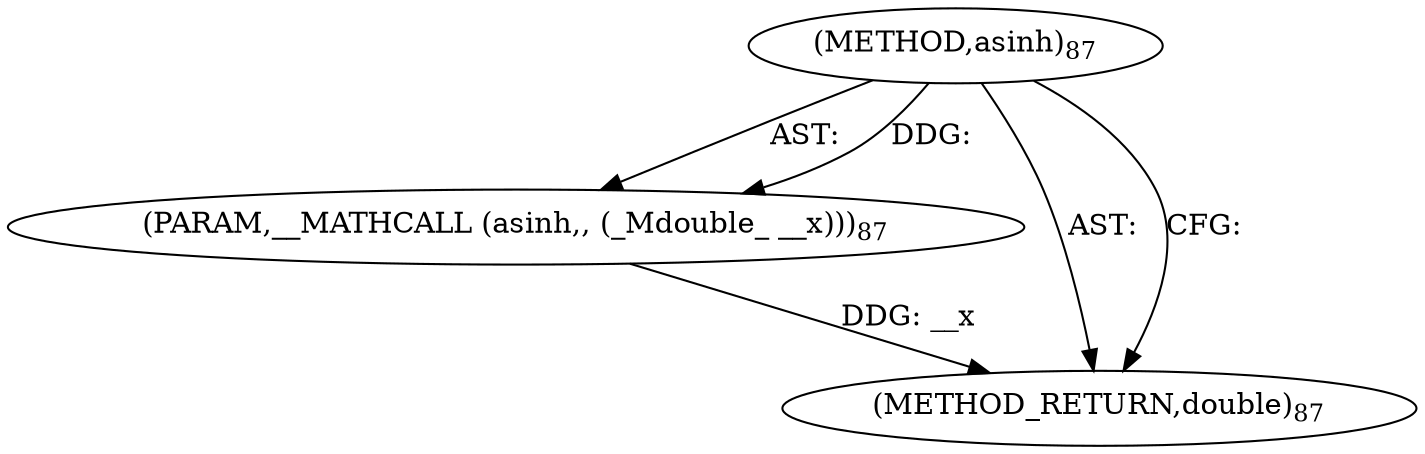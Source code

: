 digraph "asinh" {  
"6266" [label = <(METHOD,asinh)<SUB>87</SUB>> ]
"6267" [label = <(PARAM,__MATHCALL (asinh,, (_Mdouble_ __x)))<SUB>87</SUB>> ]
"6268" [label = <(METHOD_RETURN,double)<SUB>87</SUB>> ]
  "6266" -> "6267"  [ label = "AST: "] 
  "6266" -> "6268"  [ label = "AST: "] 
  "6266" -> "6268"  [ label = "CFG: "] 
  "6267" -> "6268"  [ label = "DDG: __x"] 
  "6266" -> "6267"  [ label = "DDG: "] 
}
